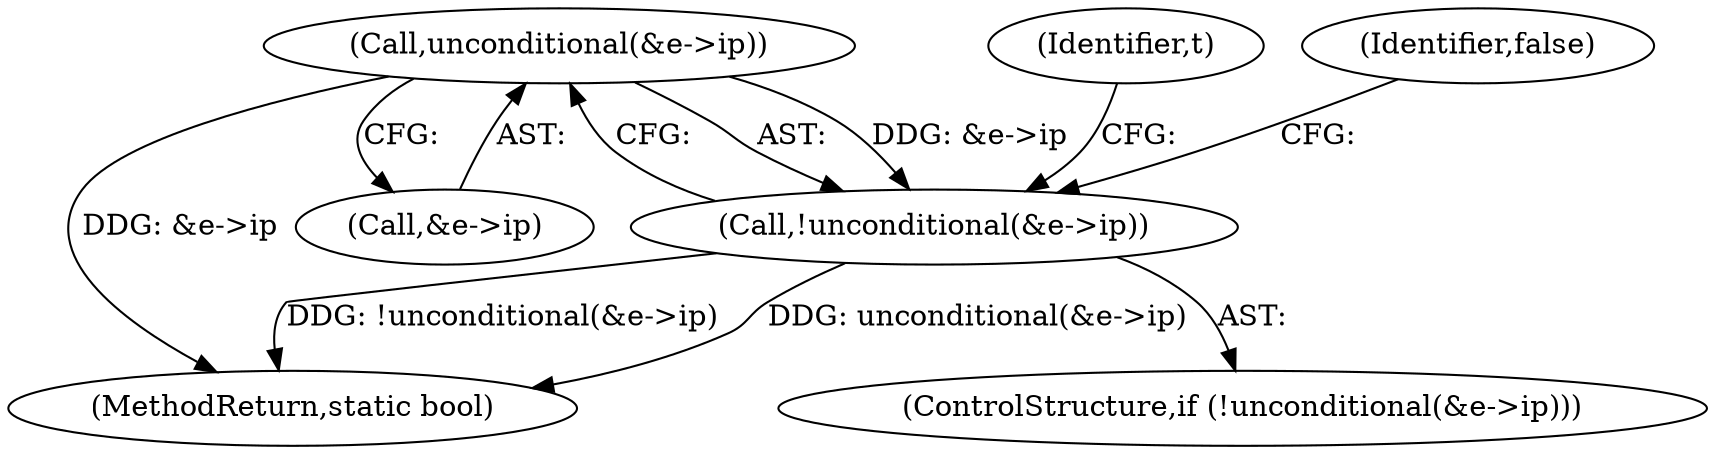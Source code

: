 digraph "1_linux_54d83fc74aa9ec72794373cb47432c5f7fb1a309_4@del" {
"1000107" [label="(Call,unconditional(&e->ip))"];
"1000106" [label="(Call,!unconditional(&e->ip))"];
"1000107" [label="(Call,unconditional(&e->ip))"];
"1000106" [label="(Call,!unconditional(&e->ip))"];
"1000115" [label="(Identifier,t)"];
"1000113" [label="(Identifier,false)"];
"1000153" [label="(MethodReturn,static bool)"];
"1000105" [label="(ControlStructure,if (!unconditional(&e->ip)))"];
"1000108" [label="(Call,&e->ip)"];
"1000107" -> "1000106"  [label="AST: "];
"1000107" -> "1000108"  [label="CFG: "];
"1000108" -> "1000107"  [label="AST: "];
"1000106" -> "1000107"  [label="CFG: "];
"1000107" -> "1000153"  [label="DDG: &e->ip"];
"1000107" -> "1000106"  [label="DDG: &e->ip"];
"1000106" -> "1000105"  [label="AST: "];
"1000113" -> "1000106"  [label="CFG: "];
"1000115" -> "1000106"  [label="CFG: "];
"1000106" -> "1000153"  [label="DDG: unconditional(&e->ip)"];
"1000106" -> "1000153"  [label="DDG: !unconditional(&e->ip)"];
}
